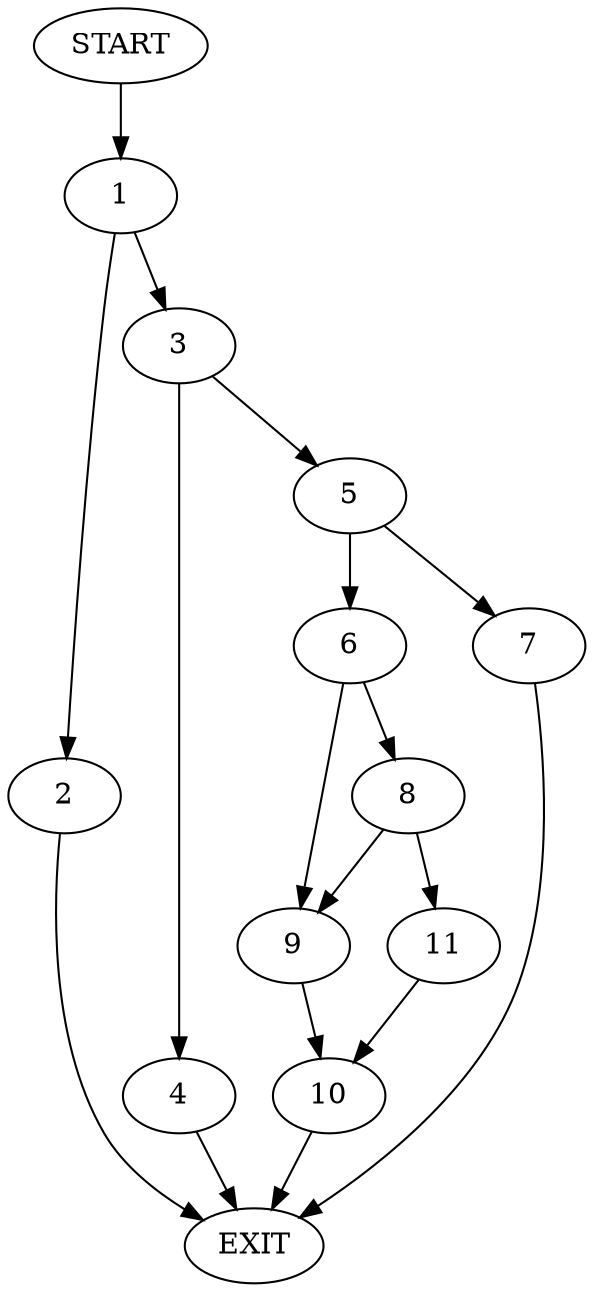 digraph {
0 [label="START"]
12 [label="EXIT"]
0 -> 1
1 -> 2
1 -> 3
2 -> 12
3 -> 4
3 -> 5
5 -> 6
5 -> 7
4 -> 12
7 -> 12
6 -> 8
6 -> 9
9 -> 10
8 -> 11
8 -> 9
11 -> 10
10 -> 12
}
